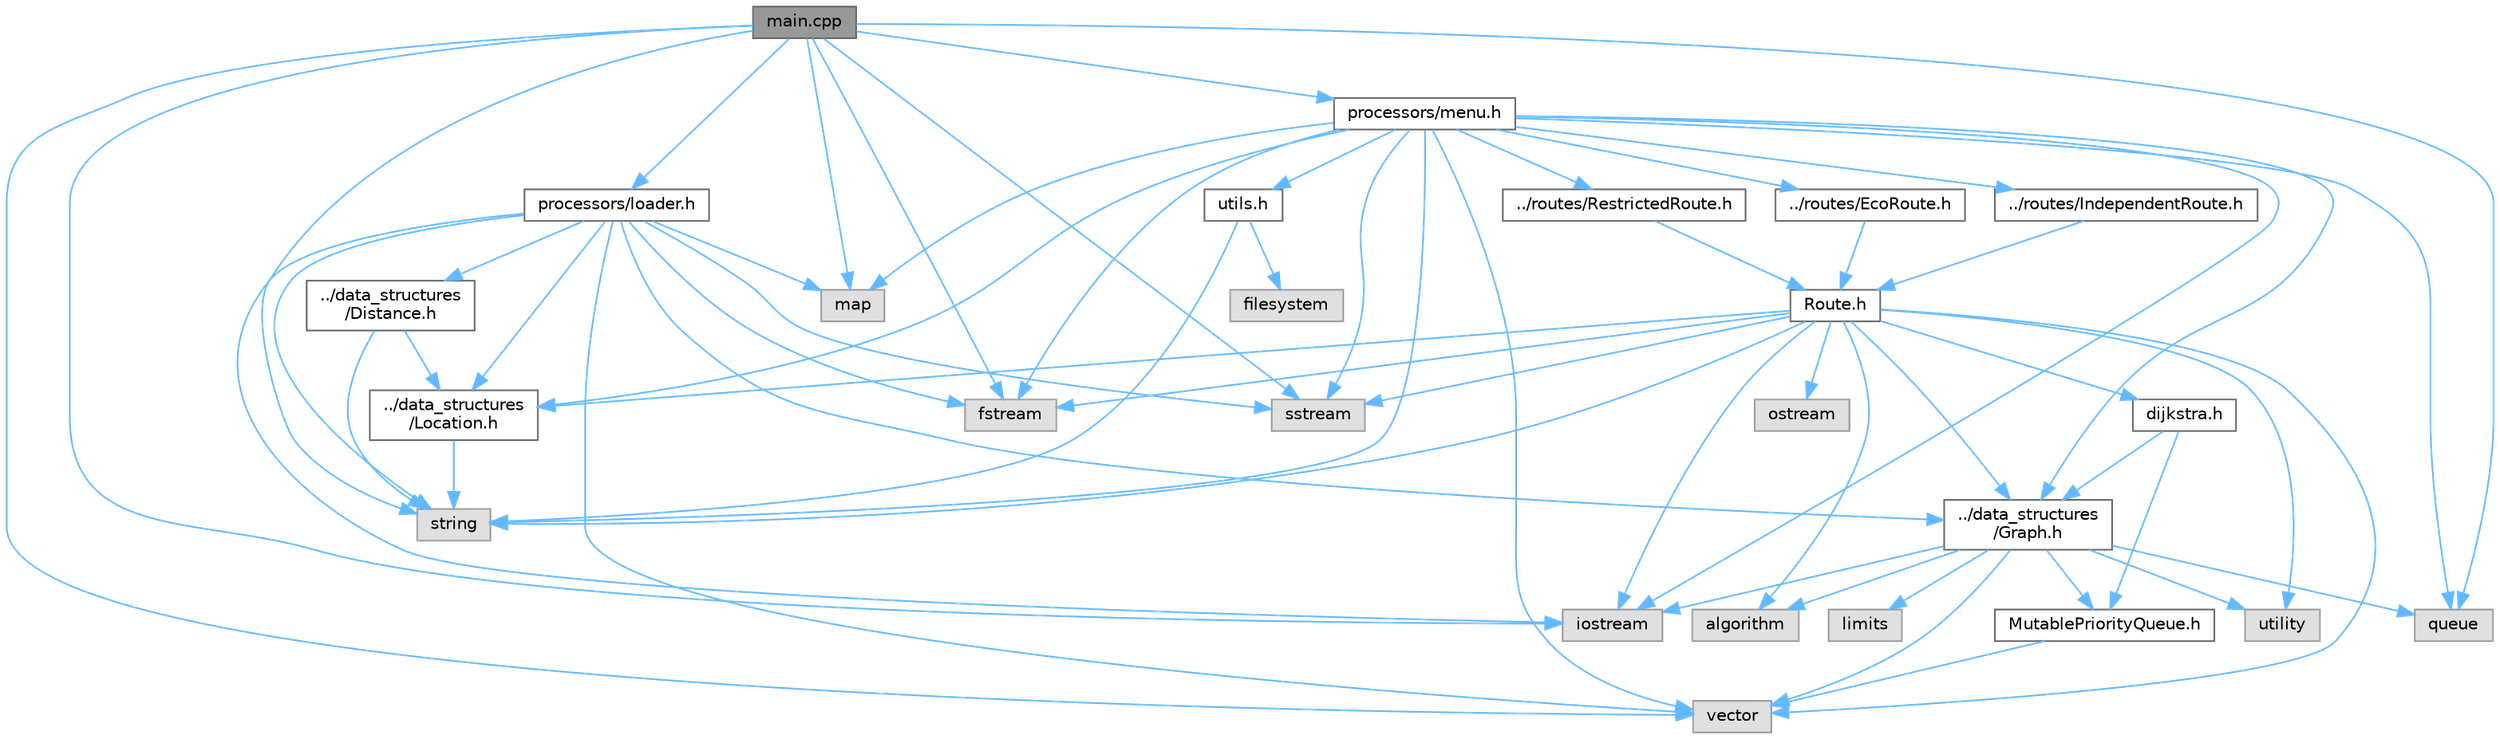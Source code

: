 digraph "main.cpp"
{
 // LATEX_PDF_SIZE
  bgcolor="transparent";
  edge [fontname=Helvetica,fontsize=10,labelfontname=Helvetica,labelfontsize=10];
  node [fontname=Helvetica,fontsize=10,shape=box,height=0.2,width=0.4];
  Node1 [id="Node000001",label="main.cpp",height=0.2,width=0.4,color="gray40", fillcolor="grey60", style="filled", fontcolor="black",tooltip="Main function of the program."];
  Node1 -> Node2 [id="edge1_Node000001_Node000002",color="steelblue1",style="solid",tooltip=" "];
  Node2 [id="Node000002",label="iostream",height=0.2,width=0.4,color="grey60", fillcolor="#E0E0E0", style="filled",tooltip=" "];
  Node1 -> Node3 [id="edge2_Node000001_Node000003",color="steelblue1",style="solid",tooltip=" "];
  Node3 [id="Node000003",label="vector",height=0.2,width=0.4,color="grey60", fillcolor="#E0E0E0", style="filled",tooltip=" "];
  Node1 -> Node4 [id="edge3_Node000001_Node000004",color="steelblue1",style="solid",tooltip=" "];
  Node4 [id="Node000004",label="queue",height=0.2,width=0.4,color="grey60", fillcolor="#E0E0E0", style="filled",tooltip=" "];
  Node1 -> Node5 [id="edge4_Node000001_Node000005",color="steelblue1",style="solid",tooltip=" "];
  Node5 [id="Node000005",label="string",height=0.2,width=0.4,color="grey60", fillcolor="#E0E0E0", style="filled",tooltip=" "];
  Node1 -> Node6 [id="edge5_Node000001_Node000006",color="steelblue1",style="solid",tooltip=" "];
  Node6 [id="Node000006",label="map",height=0.2,width=0.4,color="grey60", fillcolor="#E0E0E0", style="filled",tooltip=" "];
  Node1 -> Node7 [id="edge6_Node000001_Node000007",color="steelblue1",style="solid",tooltip=" "];
  Node7 [id="Node000007",label="fstream",height=0.2,width=0.4,color="grey60", fillcolor="#E0E0E0", style="filled",tooltip=" "];
  Node1 -> Node8 [id="edge7_Node000001_Node000008",color="steelblue1",style="solid",tooltip=" "];
  Node8 [id="Node000008",label="sstream",height=0.2,width=0.4,color="grey60", fillcolor="#E0E0E0", style="filled",tooltip=" "];
  Node1 -> Node9 [id="edge8_Node000001_Node000009",color="steelblue1",style="solid",tooltip=" "];
  Node9 [id="Node000009",label="processors/loader.h",height=0.2,width=0.4,color="grey40", fillcolor="white", style="filled",URL="$loader_8h_source.html",tooltip=" "];
  Node9 -> Node2 [id="edge9_Node000009_Node000002",color="steelblue1",style="solid",tooltip=" "];
  Node9 -> Node3 [id="edge10_Node000009_Node000003",color="steelblue1",style="solid",tooltip=" "];
  Node9 -> Node5 [id="edge11_Node000009_Node000005",color="steelblue1",style="solid",tooltip=" "];
  Node9 -> Node6 [id="edge12_Node000009_Node000006",color="steelblue1",style="solid",tooltip=" "];
  Node9 -> Node7 [id="edge13_Node000009_Node000007",color="steelblue1",style="solid",tooltip=" "];
  Node9 -> Node8 [id="edge14_Node000009_Node000008",color="steelblue1",style="solid",tooltip=" "];
  Node9 -> Node10 [id="edge15_Node000009_Node000010",color="steelblue1",style="solid",tooltip=" "];
  Node10 [id="Node000010",label="../data_structures\l/Location.h",height=0.2,width=0.4,color="grey40", fillcolor="white", style="filled",URL="$Location_8h_source.html",tooltip=" "];
  Node10 -> Node5 [id="edge16_Node000010_Node000005",color="steelblue1",style="solid",tooltip=" "];
  Node9 -> Node11 [id="edge17_Node000009_Node000011",color="steelblue1",style="solid",tooltip=" "];
  Node11 [id="Node000011",label="../data_structures\l/Distance.h",height=0.2,width=0.4,color="grey40", fillcolor="white", style="filled",URL="$Distance_8h_source.html",tooltip=" "];
  Node11 -> Node10 [id="edge18_Node000011_Node000010",color="steelblue1",style="solid",tooltip=" "];
  Node11 -> Node5 [id="edge19_Node000011_Node000005",color="steelblue1",style="solid",tooltip=" "];
  Node9 -> Node12 [id="edge20_Node000009_Node000012",color="steelblue1",style="solid",tooltip=" "];
  Node12 [id="Node000012",label="../data_structures\l/Graph.h",height=0.2,width=0.4,color="grey40", fillcolor="white", style="filled",URL="$Graph_8h_source.html",tooltip=" "];
  Node12 -> Node2 [id="edge21_Node000012_Node000002",color="steelblue1",style="solid",tooltip=" "];
  Node12 -> Node3 [id="edge22_Node000012_Node000003",color="steelblue1",style="solid",tooltip=" "];
  Node12 -> Node4 [id="edge23_Node000012_Node000004",color="steelblue1",style="solid",tooltip=" "];
  Node12 -> Node13 [id="edge24_Node000012_Node000013",color="steelblue1",style="solid",tooltip=" "];
  Node13 [id="Node000013",label="limits",height=0.2,width=0.4,color="grey60", fillcolor="#E0E0E0", style="filled",tooltip=" "];
  Node12 -> Node14 [id="edge25_Node000012_Node000014",color="steelblue1",style="solid",tooltip=" "];
  Node14 [id="Node000014",label="algorithm",height=0.2,width=0.4,color="grey60", fillcolor="#E0E0E0", style="filled",tooltip=" "];
  Node12 -> Node15 [id="edge26_Node000012_Node000015",color="steelblue1",style="solid",tooltip=" "];
  Node15 [id="Node000015",label="utility",height=0.2,width=0.4,color="grey60", fillcolor="#E0E0E0", style="filled",tooltip=" "];
  Node12 -> Node16 [id="edge27_Node000012_Node000016",color="steelblue1",style="solid",tooltip=" "];
  Node16 [id="Node000016",label="MutablePriorityQueue.h",height=0.2,width=0.4,color="grey40", fillcolor="white", style="filled",URL="$MutablePriorityQueue_8h_source.html",tooltip=" "];
  Node16 -> Node3 [id="edge28_Node000016_Node000003",color="steelblue1",style="solid",tooltip=" "];
  Node1 -> Node17 [id="edge29_Node000001_Node000017",color="steelblue1",style="solid",tooltip=" "];
  Node17 [id="Node000017",label="processors/menu.h",height=0.2,width=0.4,color="grey40", fillcolor="white", style="filled",URL="$menu_8h_source.html",tooltip=" "];
  Node17 -> Node2 [id="edge30_Node000017_Node000002",color="steelblue1",style="solid",tooltip=" "];
  Node17 -> Node3 [id="edge31_Node000017_Node000003",color="steelblue1",style="solid",tooltip=" "];
  Node17 -> Node4 [id="edge32_Node000017_Node000004",color="steelblue1",style="solid",tooltip=" "];
  Node17 -> Node5 [id="edge33_Node000017_Node000005",color="steelblue1",style="solid",tooltip=" "];
  Node17 -> Node6 [id="edge34_Node000017_Node000006",color="steelblue1",style="solid",tooltip=" "];
  Node17 -> Node7 [id="edge35_Node000017_Node000007",color="steelblue1",style="solid",tooltip=" "];
  Node17 -> Node8 [id="edge36_Node000017_Node000008",color="steelblue1",style="solid",tooltip=" "];
  Node17 -> Node18 [id="edge37_Node000017_Node000018",color="steelblue1",style="solid",tooltip=" "];
  Node18 [id="Node000018",label="utils.h",height=0.2,width=0.4,color="grey40", fillcolor="white", style="filled",URL="$utils_8h_source.html",tooltip=" "];
  Node18 -> Node5 [id="edge38_Node000018_Node000005",color="steelblue1",style="solid",tooltip=" "];
  Node18 -> Node19 [id="edge39_Node000018_Node000019",color="steelblue1",style="solid",tooltip=" "];
  Node19 [id="Node000019",label="filesystem",height=0.2,width=0.4,color="grey60", fillcolor="#E0E0E0", style="filled",tooltip=" "];
  Node17 -> Node20 [id="edge40_Node000017_Node000020",color="steelblue1",style="solid",tooltip=" "];
  Node20 [id="Node000020",label="../routes/IndependentRoute.h",height=0.2,width=0.4,color="grey40", fillcolor="white", style="filled",URL="$IndependentRoute_8h_source.html",tooltip=" "];
  Node20 -> Node21 [id="edge41_Node000020_Node000021",color="steelblue1",style="solid",tooltip=" "];
  Node21 [id="Node000021",label="Route.h",height=0.2,width=0.4,color="grey40", fillcolor="white", style="filled",URL="$Route_8h_source.html",tooltip=" "];
  Node21 -> Node2 [id="edge42_Node000021_Node000002",color="steelblue1",style="solid",tooltip=" "];
  Node21 -> Node7 [id="edge43_Node000021_Node000007",color="steelblue1",style="solid",tooltip=" "];
  Node21 -> Node8 [id="edge44_Node000021_Node000008",color="steelblue1",style="solid",tooltip=" "];
  Node21 -> Node22 [id="edge45_Node000021_Node000022",color="steelblue1",style="solid",tooltip=" "];
  Node22 [id="Node000022",label="ostream",height=0.2,width=0.4,color="grey60", fillcolor="#E0E0E0", style="filled",tooltip=" "];
  Node21 -> Node15 [id="edge46_Node000021_Node000015",color="steelblue1",style="solid",tooltip=" "];
  Node21 -> Node14 [id="edge47_Node000021_Node000014",color="steelblue1",style="solid",tooltip=" "];
  Node21 -> Node5 [id="edge48_Node000021_Node000005",color="steelblue1",style="solid",tooltip=" "];
  Node21 -> Node3 [id="edge49_Node000021_Node000003",color="steelblue1",style="solid",tooltip=" "];
  Node21 -> Node12 [id="edge50_Node000021_Node000012",color="steelblue1",style="solid",tooltip=" "];
  Node21 -> Node10 [id="edge51_Node000021_Node000010",color="steelblue1",style="solid",tooltip=" "];
  Node21 -> Node23 [id="edge52_Node000021_Node000023",color="steelblue1",style="solid",tooltip=" "];
  Node23 [id="Node000023",label="dijkstra.h",height=0.2,width=0.4,color="grey40", fillcolor="white", style="filled",URL="$dijkstra_8h.html",tooltip="Contains the implementation of Dijkstra's algorithm."];
  Node23 -> Node12 [id="edge53_Node000023_Node000012",color="steelblue1",style="solid",tooltip=" "];
  Node23 -> Node16 [id="edge54_Node000023_Node000016",color="steelblue1",style="solid",tooltip=" "];
  Node17 -> Node24 [id="edge55_Node000017_Node000024",color="steelblue1",style="solid",tooltip=" "];
  Node24 [id="Node000024",label="../routes/RestrictedRoute.h",height=0.2,width=0.4,color="grey40", fillcolor="white", style="filled",URL="$RestrictedRoute_8h_source.html",tooltip=" "];
  Node24 -> Node21 [id="edge56_Node000024_Node000021",color="steelblue1",style="solid",tooltip=" "];
  Node17 -> Node25 [id="edge57_Node000017_Node000025",color="steelblue1",style="solid",tooltip=" "];
  Node25 [id="Node000025",label="../routes/EcoRoute.h",height=0.2,width=0.4,color="grey40", fillcolor="white", style="filled",URL="$EcoRoute_8h_source.html",tooltip=" "];
  Node25 -> Node21 [id="edge58_Node000025_Node000021",color="steelblue1",style="solid",tooltip=" "];
  Node17 -> Node12 [id="edge59_Node000017_Node000012",color="steelblue1",style="solid",tooltip=" "];
  Node17 -> Node10 [id="edge60_Node000017_Node000010",color="steelblue1",style="solid",tooltip=" "];
}
